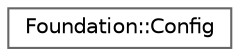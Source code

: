 digraph "Gráfico de jerarquía de clases"
{
 // LATEX_PDF_SIZE
  bgcolor="transparent";
  edge [fontname=Helvetica,fontsize=10,labelfontname=Helvetica,labelfontsize=10];
  node [fontname=Helvetica,fontsize=10,shape=box,height=0.2,width=0.4];
  rankdir="LR";
  Node0 [id="Node000000",label="Foundation::Config",height=0.2,width=0.4,color="grey40", fillcolor="white", style="filled",URL="$class_foundation_1_1_config.html",tooltip=" "];
}
